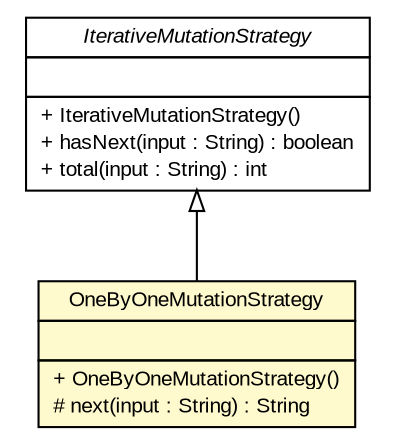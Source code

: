#!/usr/local/bin/dot
#
# Class diagram 
# Generated by UMLGraph version R5_6 (http://www.umlgraph.org/)
#

digraph G {
	edge [fontname="arial",fontsize=10,labelfontname="arial",labelfontsize=10];
	node [fontname="arial",fontsize=10,shape=plaintext];
	nodesep=0.25;
	ranksep=0.5;
	// com.github.mkolisnyk.muto.generator.strategies.OneByOneMutationStrategy
	c961 [label=<<table title="com.github.mkolisnyk.muto.generator.strategies.OneByOneMutationStrategy" border="0" cellborder="1" cellspacing="0" cellpadding="2" port="p" bgcolor="lemonChiffon" href="./OneByOneMutationStrategy.html">
		<tr><td><table border="0" cellspacing="0" cellpadding="1">
<tr><td align="center" balign="center"> OneByOneMutationStrategy </td></tr>
		</table></td></tr>
		<tr><td><table border="0" cellspacing="0" cellpadding="1">
<tr><td align="left" balign="left">  </td></tr>
		</table></td></tr>
		<tr><td><table border="0" cellspacing="0" cellpadding="1">
<tr><td align="left" balign="left"> + OneByOneMutationStrategy() </td></tr>
<tr><td align="left" balign="left"> # next(input : String) : String </td></tr>
		</table></td></tr>
		</table>>, URL="./OneByOneMutationStrategy.html", fontname="arial", fontcolor="black", fontsize=10.0];
	// com.github.mkolisnyk.muto.generator.strategies.IterativeMutationStrategy
	c962 [label=<<table title="com.github.mkolisnyk.muto.generator.strategies.IterativeMutationStrategy" border="0" cellborder="1" cellspacing="0" cellpadding="2" port="p" href="./IterativeMutationStrategy.html">
		<tr><td><table border="0" cellspacing="0" cellpadding="1">
<tr><td align="center" balign="center"><font face="arial italic"> IterativeMutationStrategy </font></td></tr>
		</table></td></tr>
		<tr><td><table border="0" cellspacing="0" cellpadding="1">
<tr><td align="left" balign="left">  </td></tr>
		</table></td></tr>
		<tr><td><table border="0" cellspacing="0" cellpadding="1">
<tr><td align="left" balign="left"> + IterativeMutationStrategy() </td></tr>
<tr><td align="left" balign="left"> + hasNext(input : String) : boolean </td></tr>
<tr><td align="left" balign="left"> + total(input : String) : int </td></tr>
		</table></td></tr>
		</table>>, URL="./IterativeMutationStrategy.html", fontname="arial", fontcolor="black", fontsize=10.0];
	//com.github.mkolisnyk.muto.generator.strategies.OneByOneMutationStrategy extends com.github.mkolisnyk.muto.generator.strategies.IterativeMutationStrategy
	c962:p -> c961:p [dir=back,arrowtail=empty];
}

